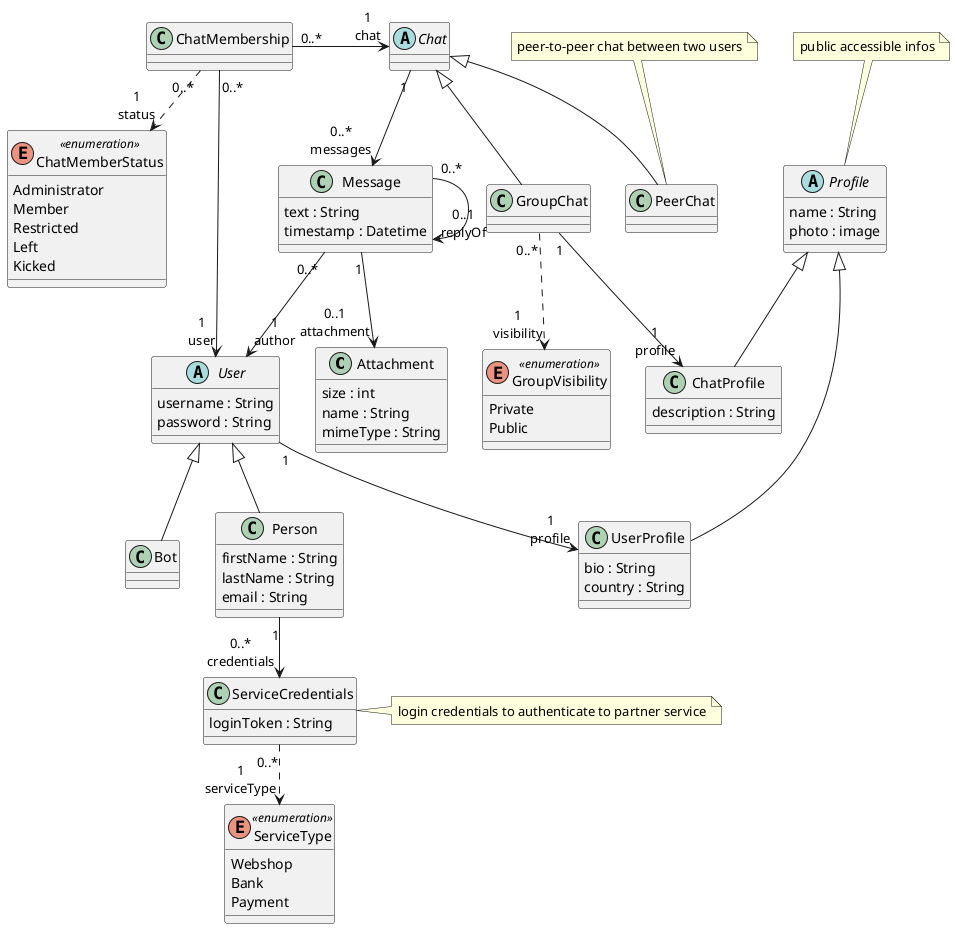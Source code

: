 @startuml chat-domain
' classes in alphabetical order
class Attachment {
    size : int
    name : String
    mimeType : String
}

abstract class Chat

class ChatMembership

enum ChatMemberStatus <<enumeration>> {
    Administrator
    Member
    Restricted
    Left
    Kicked
}

class ChatProfile {
    description : String
}

class GroupChat

enum GroupVisibility <<enumeration>> {
    Private
    Public
}

class ServiceCredentials {
    loginToken : String
}

class Message {
    text : String
    timestamp : Datetime
}

class Person {
    firstName : String
    lastName : String
    email : String
}

class PeerChat

abstract class Profile {
    name : String
    photo : image
}

enum ServiceType <<enumeration>> {
    Webshop
    Bank
    Payment
}

abstract class User {
    username : String
    password : String
}

class UserProfile {
    bio : String
    country : String
}

' Inheritance
'' Profile
Profile <|-- ChatProfile
Profile <|-- UserProfile
'' Chat inheritance
Chat <|-- PeerChat
Chat <|-- GroupChat

'' Person inheritance
User <|-- Person
User <|-- Bot

' Relations
'' to Chat
ChatMembership "0..*" --> "1\nuser" User
ChatMembership "0..*" -right-> "1\nchat" Chat

'' to Message
Message "0..*" --> "1\nauthor" User
Chat "1" --> "0..*\nmessages" Message
Message "1" --> "0..1\nattachment" Attachment
Message "0..*" --> "0..1\nreplyOf" Message

'' with Enumerations
ServiceCredentials "0..*" ..> "1\nserviceType" ServiceType
ChatMembership "0..*" ..> "1\nstatus" ChatMemberStatus
GroupChat "0..*" ..> "1\nvisibility" GroupVisibility

'' Misc
Person "1" --> "0..*\ncredentials" ServiceCredentials
User "1" --> "1\nprofile" UserProfile
GroupChat "1" --> "1\nprofile" ChatProfile

note top of Profile: public accessible infos
note right of ServiceCredentials: login credentials to authenticate to partner service
note top of PeerChat: peer-to-peer chat between two users
@enduml
